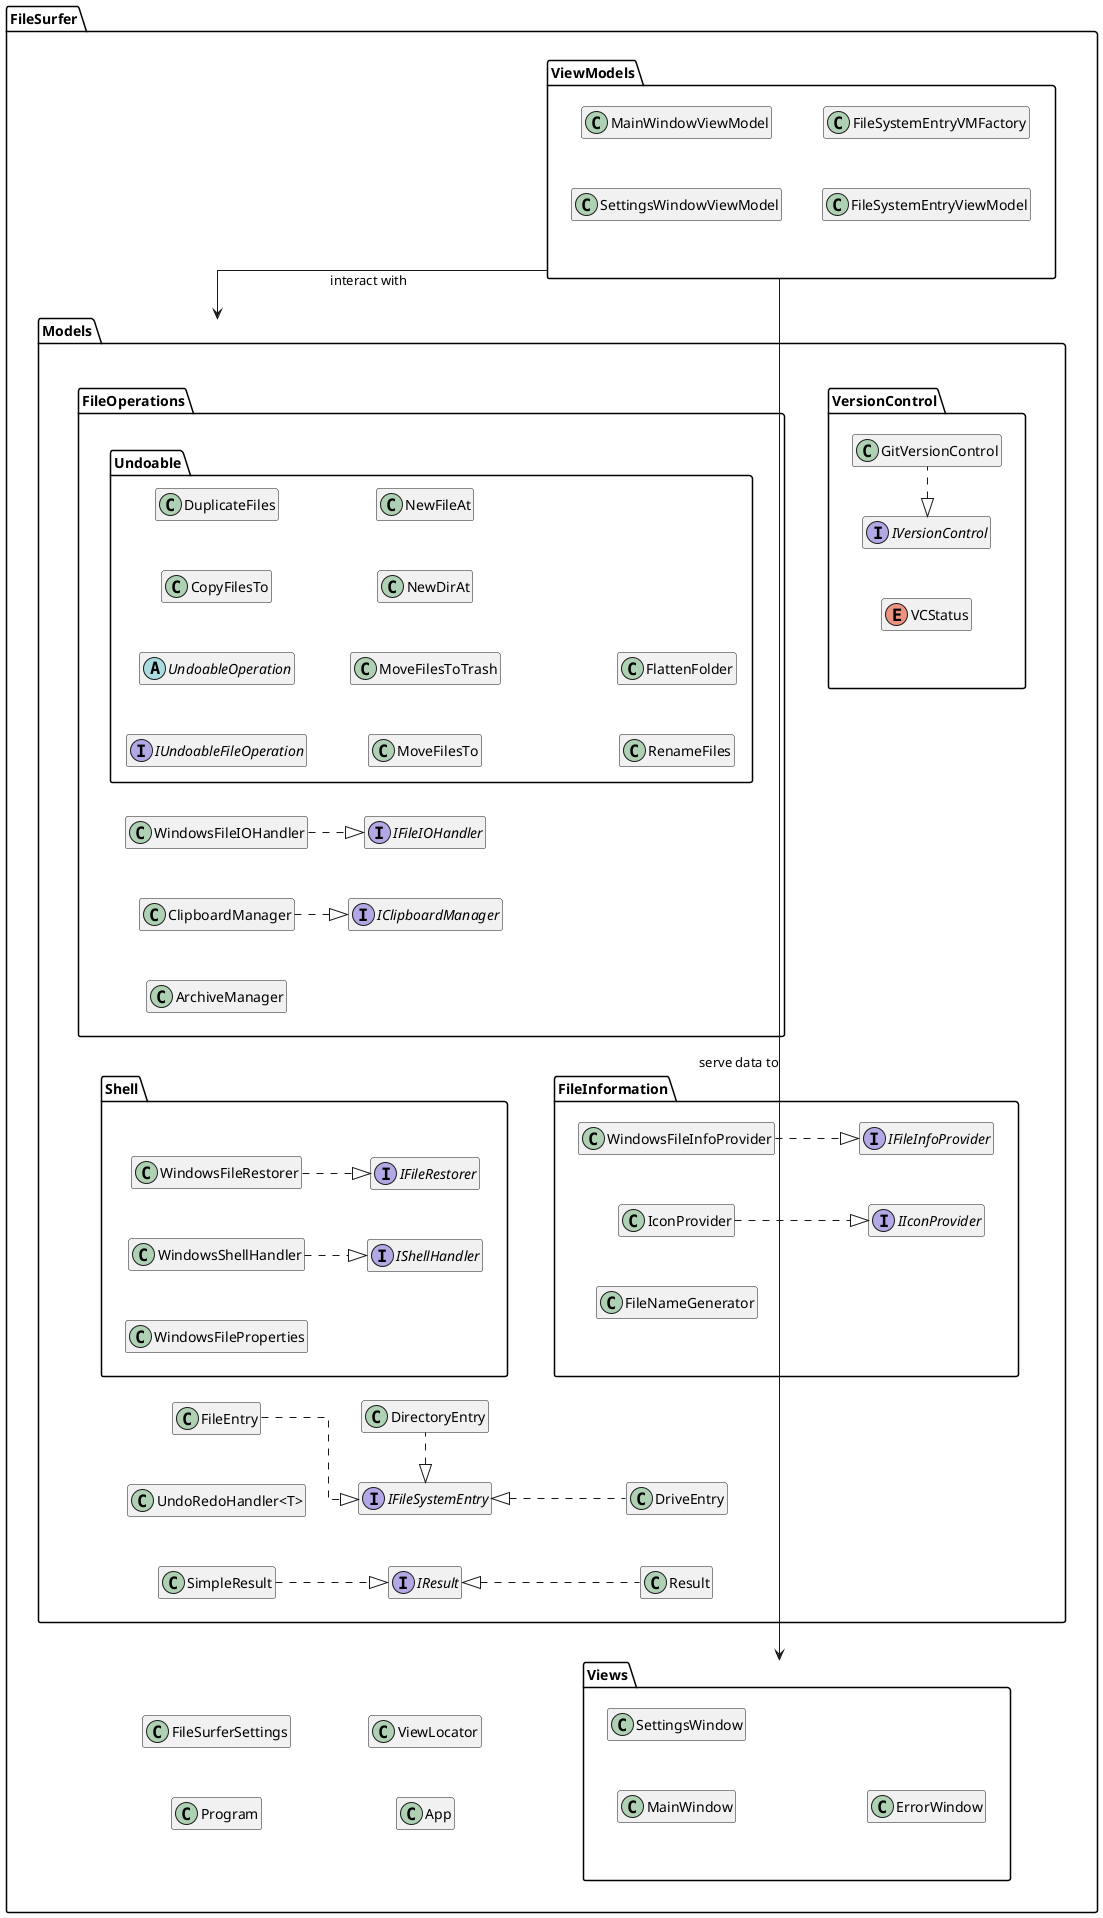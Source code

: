 @startuml
left to right direction
skinparam linetype ortho
skinparam nodesep 50
skinparam ranksep 40
hide empty members

namespace FileSurfer {
    class Program
    class FileSurferSettings
    class App
    class ViewLocator
}

namespace FileSurfer.Models {
    interface IFileSystemEntry
    class FileEntry
    class DirectoryEntry
    class DriveEntry
    class "UndoRedoHandler<T>"
    interface IResult
    class SimpleResult
    class Result
    
    namespace FileOperations {
        interface IFileIOHandler
        class WindowsFileIOHandler
        interface IClipboardManager
        class ClipboardManager
        class ArchiveManager
        
        namespace Undoable {
            interface IUndoableFileOperation
            abstract UndoableOperation
            class CopyFilesTo
            class DuplicateFiles
            class MoveFilesTo
            class MoveFilesToTrash
            class NewDirAt
            class NewFileAt
            class RenameFiles
            class FlattenFolder
        }
    }

    namespace VersionControl {
        interface IVersionControl
        class GitVersionControl
        enum VCStatus
    }
        
    namespace Shell {
        interface IFileRestorer
        class WindowsFileRestorer
        interface IShellHandler
        class WindowsShellHandler
        class WindowsFileProperties
    }

    namespace FileInformation {
        interface IFileInfoProvider
        class WindowsFileInfoProvider
        interface IIconProvider
        class IconProvider
        class FileNameGenerator
    }
}

namespace FileSurfer.ViewModels {
    class SettingsWindowViewModel
    class MainWindowViewModel
    class FileSystemEntryViewModel
    class FileSystemEntryVMFactory
}

namespace FileSurfer.Views {
    class MainWindow
    class SettingsWindow
    class ErrorWindow
}


FileSurfer.ViewModels -u--> FileSurfer.Models : interact with
FileSurfer.ViewModels -r--> FileSurfer.Views : serve data to

FileSurfer.Models.Shell.WindowsShellHandler ..|> FileSurfer.Models.Shell.IShellHandler
FileSurfer.Models.Shell.WindowsFileRestorer ..|> FileSurfer.Models.Shell.IFileRestorer

FileSurfer.Models.FileInformation.WindowsFileInfoProvider ..|> FileSurfer.Models.FileInformation.IFileInfoProvider
FileSurfer.Models.FileInformation.IconProvider ..|> FileSurfer.Models.FileInformation.IIconProvider

FileSurfer.Models.VersionControl.GitVersionControl ..l|> FileSurfer.Models.VersionControl.IVersionControl

FileSurfer.Models.FileOperations.WindowsFileIOHandler ..|> FileSurfer.Models.FileOperations.IFileIOHandler
FileSurfer.Models.FileOperations.ClipboardManager ..|> FileSurfer.Models.FileOperations.IClipboardManager

FileSurfer.Models.FileEntry ..d|> FileSurfer.Models.IFileSystemEntry 
FileSurfer.Models.DirectoryEntry ..l|> FileSurfer.Models.IFileSystemEntry
FileSurfer.Models.DriveEntry ..u|> FileSurfer.Models.IFileSystemEntry
FileSurfer.Models.Result ..u|> FileSurfer.Models.IResult
FileSurfer.Models.SimpleResult ..d|> FileSurfer.Models.IResult

FileSurfer.Models.FileInformation --u[hidden]-> FileSurfer.Models.Shell
FileSurfer.Models.FileOperations ---d[hidden]-> FileSurfer.Models.VersionControl
@enduml